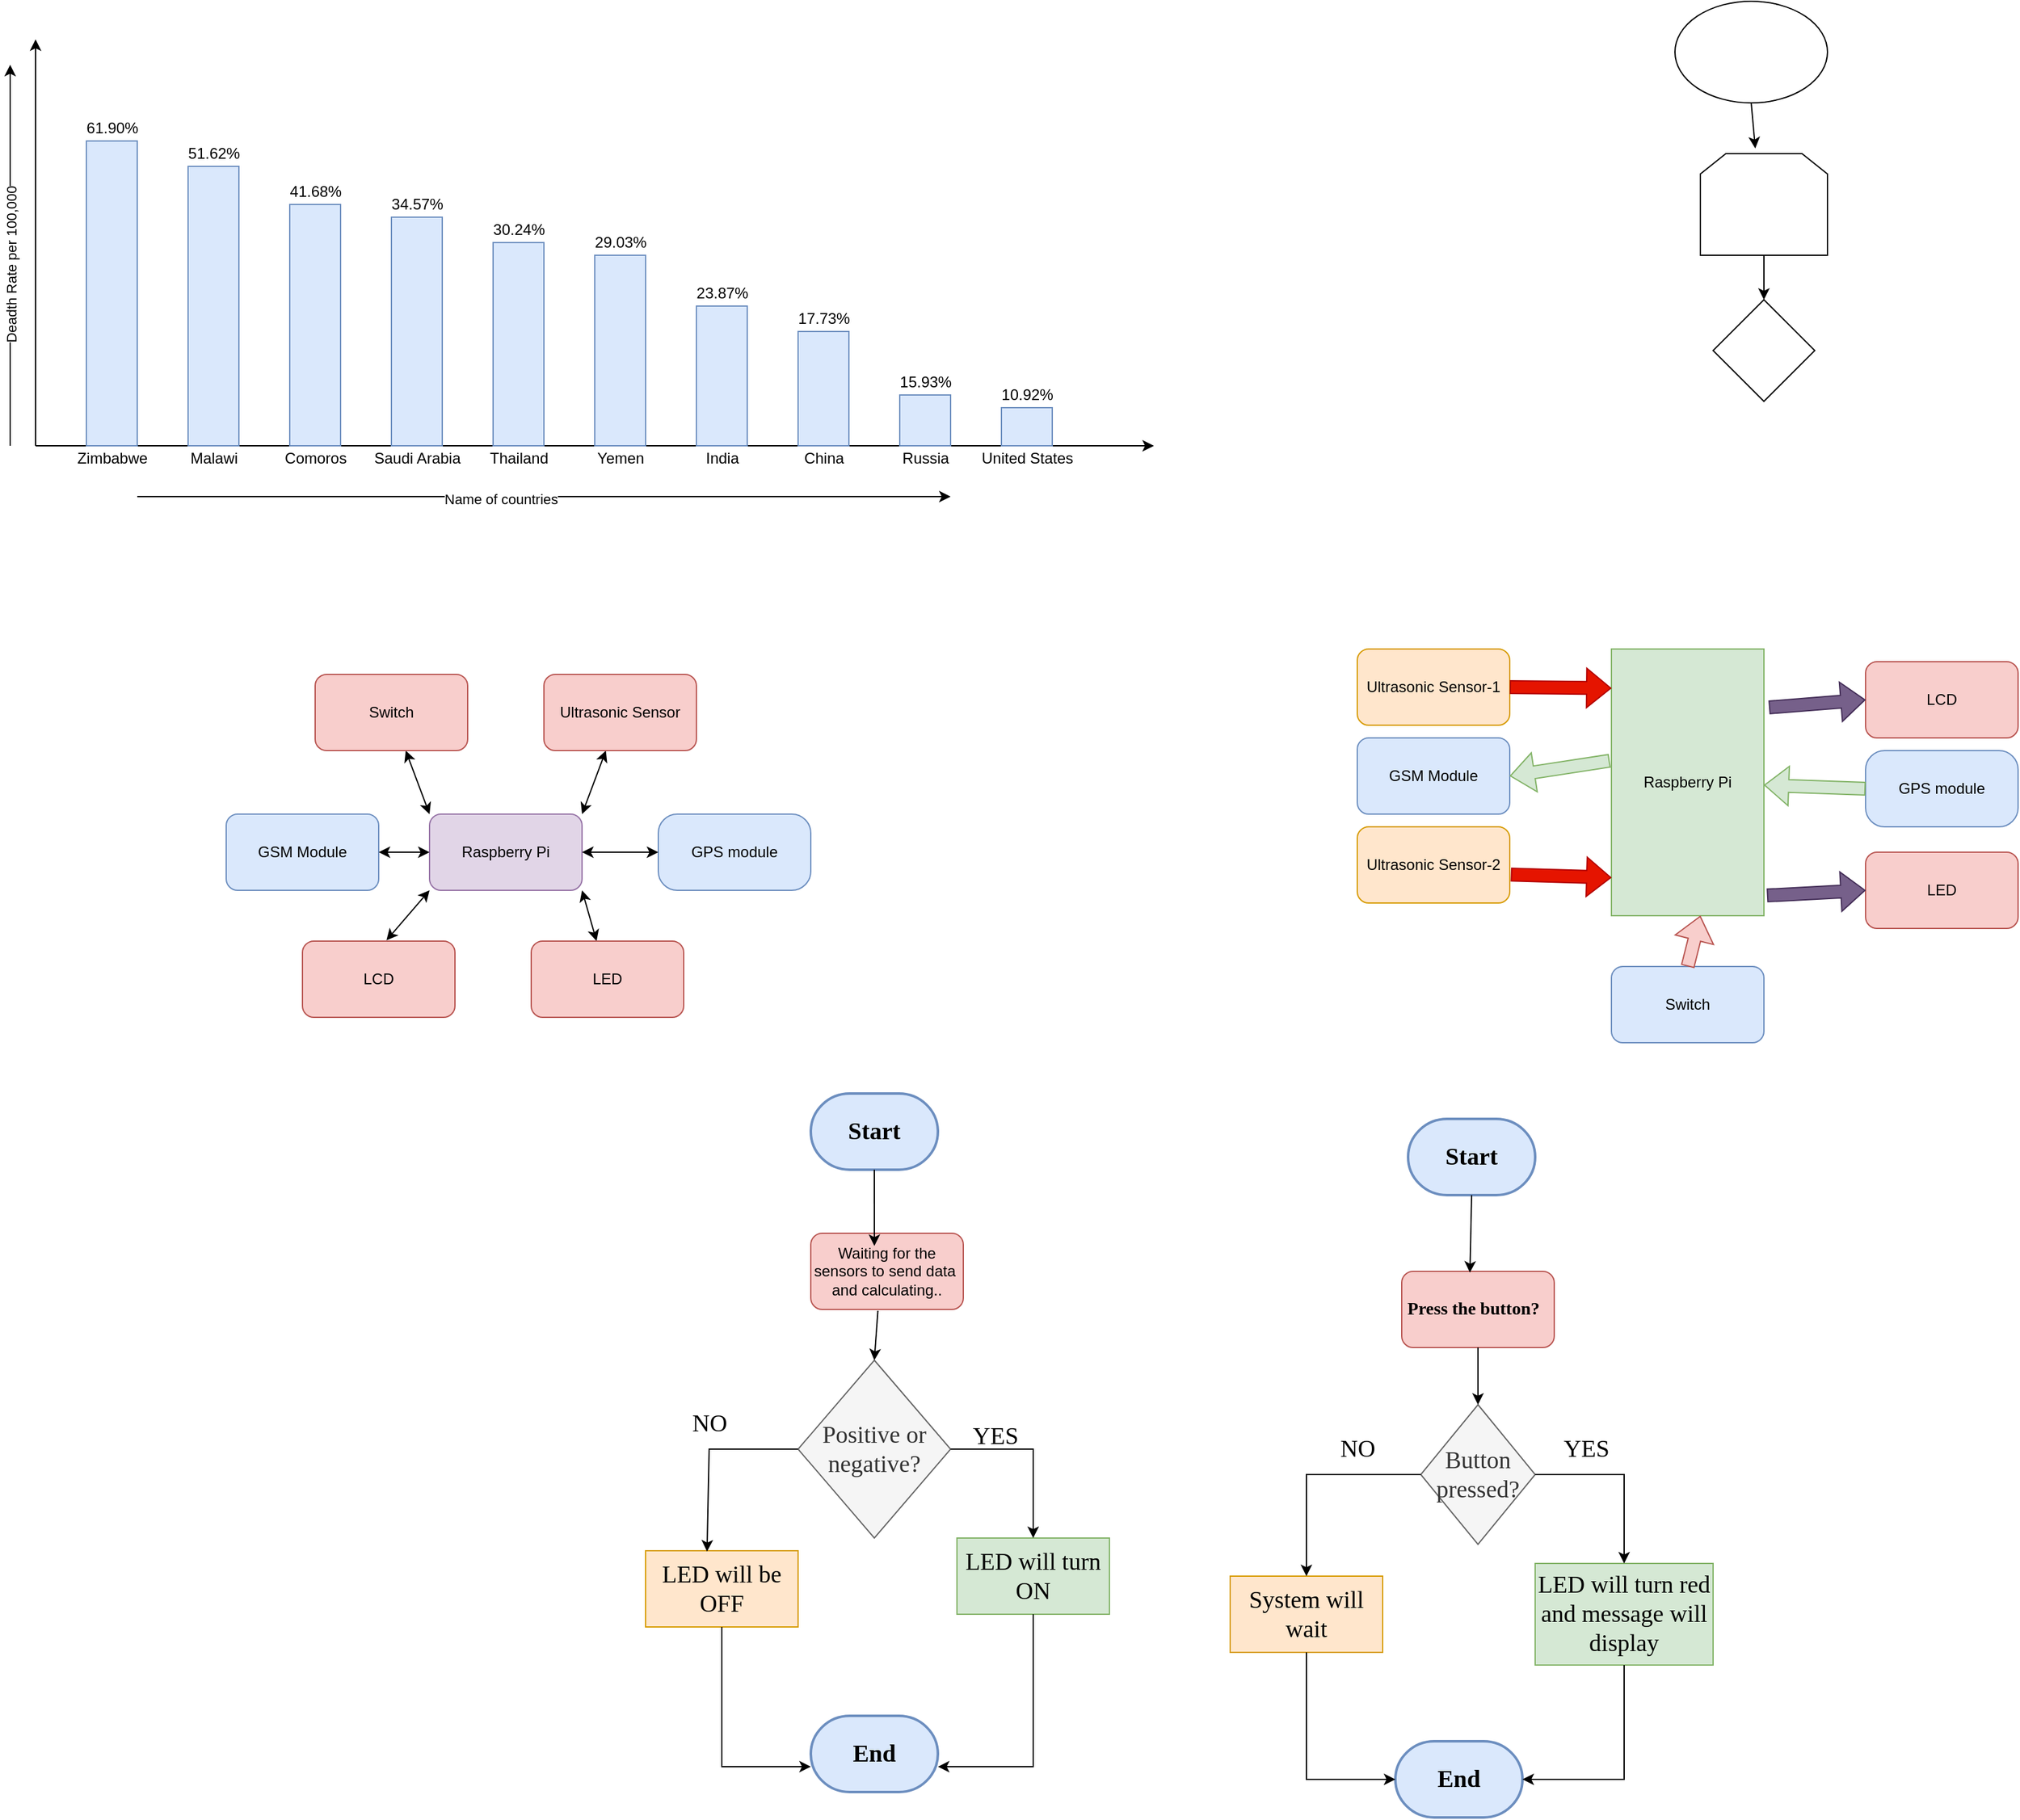 <mxfile version="18.0.2" type="github"><diagram id="Ja1XeNCDNdM596rMgVji" name="Page-1"><mxGraphModel dx="1483" dy="881" grid="1" gridSize="10" guides="1" tooltips="1" connect="1" arrows="1" fold="1" page="1" pageScale="1" pageWidth="850" pageHeight="1100" math="0" shadow="0"><root><mxCell id="0"/><mxCell id="1" parent="0"/><mxCell id="eD_W4F-ZqSLjkosWsmbn-8" value="" style="endArrow=classic;html=1;rounded=0;" parent="1" edge="1"><mxGeometry width="50" height="50" relative="1" as="geometry"><mxPoint x="160" y="360" as="sourcePoint"/><mxPoint x="160" y="40" as="targetPoint"/></mxGeometry></mxCell><mxCell id="eD_W4F-ZqSLjkosWsmbn-9" value="" style="endArrow=classic;html=1;rounded=0;" parent="1" edge="1"><mxGeometry width="50" height="50" relative="1" as="geometry"><mxPoint x="160" y="360" as="sourcePoint"/><mxPoint x="1040" y="360" as="targetPoint"/></mxGeometry></mxCell><mxCell id="eD_W4F-ZqSLjkosWsmbn-11" value="" style="rounded=0;whiteSpace=wrap;html=1;fillColor=#dae8fc;strokeColor=#6c8ebf;" parent="1" vertex="1"><mxGeometry x="200" y="120" width="40" height="240" as="geometry"/></mxCell><mxCell id="eD_W4F-ZqSLjkosWsmbn-12" value="" style="rounded=0;whiteSpace=wrap;html=1;fillColor=#dae8fc;strokeColor=#6c8ebf;" parent="1" vertex="1"><mxGeometry x="280" y="140" width="40" height="220" as="geometry"/></mxCell><mxCell id="eD_W4F-ZqSLjkosWsmbn-13" value="" style="rounded=0;whiteSpace=wrap;html=1;fillColor=#dae8fc;strokeColor=#6c8ebf;" parent="1" vertex="1"><mxGeometry x="360" y="170" width="40" height="190" as="geometry"/></mxCell><mxCell id="eD_W4F-ZqSLjkosWsmbn-14" value="" style="rounded=0;whiteSpace=wrap;html=1;fillColor=#dae8fc;strokeColor=#6c8ebf;" parent="1" vertex="1"><mxGeometry x="440" y="180" width="40" height="180" as="geometry"/></mxCell><mxCell id="eD_W4F-ZqSLjkosWsmbn-15" value="" style="rounded=0;whiteSpace=wrap;html=1;fillColor=#dae8fc;strokeColor=#6c8ebf;" parent="1" vertex="1"><mxGeometry x="520" y="200" width="40" height="160" as="geometry"/></mxCell><mxCell id="eD_W4F-ZqSLjkosWsmbn-16" value="" style="rounded=0;whiteSpace=wrap;html=1;fillColor=#dae8fc;strokeColor=#6c8ebf;" parent="1" vertex="1"><mxGeometry x="600" y="210" width="40" height="150" as="geometry"/></mxCell><mxCell id="eD_W4F-ZqSLjkosWsmbn-17" value="" style="rounded=0;whiteSpace=wrap;html=1;fillColor=#dae8fc;strokeColor=#6c8ebf;" parent="1" vertex="1"><mxGeometry x="680" y="250" width="40" height="110" as="geometry"/></mxCell><mxCell id="eD_W4F-ZqSLjkosWsmbn-18" value="" style="rounded=0;whiteSpace=wrap;html=1;fillColor=#dae8fc;strokeColor=#6c8ebf;" parent="1" vertex="1"><mxGeometry x="760" y="270" width="40" height="90" as="geometry"/></mxCell><mxCell id="eD_W4F-ZqSLjkosWsmbn-19" value="" style="rounded=0;whiteSpace=wrap;html=1;fillColor=#dae8fc;strokeColor=#6c8ebf;" parent="1" vertex="1"><mxGeometry x="840" y="320" width="40" height="40" as="geometry"/></mxCell><mxCell id="eD_W4F-ZqSLjkosWsmbn-20" value="" style="rounded=0;whiteSpace=wrap;html=1;fillColor=#dae8fc;strokeColor=#6c8ebf;" parent="1" vertex="1"><mxGeometry x="920" y="330" width="40" height="30" as="geometry"/></mxCell><mxCell id="eD_W4F-ZqSLjkosWsmbn-21" value="Zimbabwe" style="text;html=1;align=center;verticalAlign=middle;resizable=0;points=[];autosize=1;strokeColor=none;fillColor=none;" parent="1" vertex="1"><mxGeometry x="185" y="360" width="70" height="20" as="geometry"/></mxCell><mxCell id="eD_W4F-ZqSLjkosWsmbn-22" value="Malawi" style="text;html=1;align=center;verticalAlign=middle;resizable=0;points=[];autosize=1;strokeColor=none;fillColor=none;" parent="1" vertex="1"><mxGeometry x="275" y="360" width="50" height="20" as="geometry"/></mxCell><mxCell id="eD_W4F-ZqSLjkosWsmbn-23" value="Comoros" style="text;html=1;align=center;verticalAlign=middle;resizable=0;points=[];autosize=1;strokeColor=none;fillColor=none;" parent="1" vertex="1"><mxGeometry x="350" y="360" width="60" height="20" as="geometry"/></mxCell><mxCell id="eD_W4F-ZqSLjkosWsmbn-24" value="Saudi Arabia" style="text;html=1;align=center;verticalAlign=middle;resizable=0;points=[];autosize=1;strokeColor=none;fillColor=none;" parent="1" vertex="1"><mxGeometry x="420" y="360" width="80" height="20" as="geometry"/></mxCell><mxCell id="eD_W4F-ZqSLjkosWsmbn-25" value="Thailand" style="text;html=1;align=center;verticalAlign=middle;resizable=0;points=[];autosize=1;strokeColor=none;fillColor=none;" parent="1" vertex="1"><mxGeometry x="510" y="360" width="60" height="20" as="geometry"/></mxCell><mxCell id="eD_W4F-ZqSLjkosWsmbn-26" value="Yemen" style="text;html=1;align=center;verticalAlign=middle;resizable=0;points=[];autosize=1;strokeColor=none;fillColor=none;" parent="1" vertex="1"><mxGeometry x="595" y="360" width="50" height="20" as="geometry"/></mxCell><mxCell id="eD_W4F-ZqSLjkosWsmbn-27" value="India" style="text;html=1;align=center;verticalAlign=middle;resizable=0;points=[];autosize=1;strokeColor=none;fillColor=none;" parent="1" vertex="1"><mxGeometry x="680" y="360" width="40" height="20" as="geometry"/></mxCell><mxCell id="eD_W4F-ZqSLjkosWsmbn-28" value="China" style="text;html=1;align=center;verticalAlign=middle;resizable=0;points=[];autosize=1;strokeColor=none;fillColor=none;" parent="1" vertex="1"><mxGeometry x="755" y="360" width="50" height="20" as="geometry"/></mxCell><mxCell id="eD_W4F-ZqSLjkosWsmbn-29" value="Russia" style="text;html=1;align=center;verticalAlign=middle;resizable=0;points=[];autosize=1;strokeColor=none;fillColor=none;" parent="1" vertex="1"><mxGeometry x="835" y="360" width="50" height="20" as="geometry"/></mxCell><mxCell id="eD_W4F-ZqSLjkosWsmbn-30" value="United States" style="text;html=1;align=center;verticalAlign=middle;resizable=0;points=[];autosize=1;" parent="1" vertex="1"><mxGeometry x="895" y="360" width="90" height="20" as="geometry"/></mxCell><mxCell id="eD_W4F-ZqSLjkosWsmbn-32" value="61.90%" style="text;html=1;align=center;verticalAlign=middle;resizable=0;points=[];autosize=1;strokeColor=none;fillColor=none;" parent="1" vertex="1"><mxGeometry x="190" y="100" width="60" height="20" as="geometry"/></mxCell><mxCell id="eD_W4F-ZqSLjkosWsmbn-33" value="51.62%" style="text;html=1;align=center;verticalAlign=middle;resizable=0;points=[];autosize=1;strokeColor=none;fillColor=none;" parent="1" vertex="1"><mxGeometry x="270" y="120" width="60" height="20" as="geometry"/></mxCell><mxCell id="eD_W4F-ZqSLjkosWsmbn-34" value="41.68%" style="text;html=1;align=center;verticalAlign=middle;resizable=0;points=[];autosize=1;strokeColor=none;fillColor=none;" parent="1" vertex="1"><mxGeometry x="350" y="150" width="60" height="20" as="geometry"/></mxCell><mxCell id="eD_W4F-ZqSLjkosWsmbn-35" value="34.57%" style="text;html=1;align=center;verticalAlign=middle;resizable=0;points=[];autosize=1;strokeColor=none;fillColor=none;" parent="1" vertex="1"><mxGeometry x="430" y="160" width="60" height="20" as="geometry"/></mxCell><mxCell id="eD_W4F-ZqSLjkosWsmbn-36" value="30.24%" style="text;html=1;align=center;verticalAlign=middle;resizable=0;points=[];autosize=1;strokeColor=none;fillColor=none;" parent="1" vertex="1"><mxGeometry x="510" y="180" width="60" height="20" as="geometry"/></mxCell><mxCell id="eD_W4F-ZqSLjkosWsmbn-37" value="29.03%" style="text;html=1;align=center;verticalAlign=middle;resizable=0;points=[];autosize=1;strokeColor=none;fillColor=none;" parent="1" vertex="1"><mxGeometry x="590" y="190" width="60" height="20" as="geometry"/></mxCell><mxCell id="eD_W4F-ZqSLjkosWsmbn-38" value="23.87%" style="text;html=1;align=center;verticalAlign=middle;resizable=0;points=[];autosize=1;strokeColor=none;fillColor=none;" parent="1" vertex="1"><mxGeometry x="670" y="230" width="60" height="20" as="geometry"/></mxCell><mxCell id="eD_W4F-ZqSLjkosWsmbn-39" value="17.73%" style="text;html=1;align=center;verticalAlign=middle;resizable=0;points=[];autosize=1;strokeColor=none;fillColor=none;" parent="1" vertex="1"><mxGeometry x="750" y="250" width="60" height="20" as="geometry"/></mxCell><mxCell id="eD_W4F-ZqSLjkosWsmbn-40" value="15.93%" style="text;html=1;align=center;verticalAlign=middle;resizable=0;points=[];autosize=1;strokeColor=none;fillColor=none;" parent="1" vertex="1"><mxGeometry x="830" y="300" width="60" height="20" as="geometry"/></mxCell><mxCell id="eD_W4F-ZqSLjkosWsmbn-41" value="10.92%" style="text;html=1;align=center;verticalAlign=middle;resizable=0;points=[];autosize=1;strokeColor=none;fillColor=none;" parent="1" vertex="1"><mxGeometry x="910" y="310" width="60" height="20" as="geometry"/></mxCell><mxCell id="eD_W4F-ZqSLjkosWsmbn-42" value="" style="endArrow=classic;html=1;rounded=0;" parent="1" edge="1"><mxGeometry width="50" height="50" relative="1" as="geometry"><mxPoint x="240" y="400" as="sourcePoint"/><mxPoint x="880" y="400" as="targetPoint"/></mxGeometry></mxCell><mxCell id="eD_W4F-ZqSLjkosWsmbn-43" value="Name of countries" style="edgeLabel;html=1;align=center;verticalAlign=middle;resizable=0;points=[];" parent="eD_W4F-ZqSLjkosWsmbn-42" vertex="1" connectable="0"><mxGeometry x="-0.106" y="-2" relative="1" as="geometry"><mxPoint as="offset"/></mxGeometry></mxCell><mxCell id="eD_W4F-ZqSLjkosWsmbn-44" value="" style="endArrow=classic;html=1;rounded=0;" parent="1" edge="1"><mxGeometry width="50" height="50" relative="1" as="geometry"><mxPoint x="140" y="360" as="sourcePoint"/><mxPoint x="140" y="60" as="targetPoint"/></mxGeometry></mxCell><mxCell id="eD_W4F-ZqSLjkosWsmbn-45" value="Deadth Rate per 100,000" style="edgeLabel;html=1;align=center;verticalAlign=middle;resizable=0;points=[];rotation=-90;" parent="eD_W4F-ZqSLjkosWsmbn-44" vertex="1" connectable="0"><mxGeometry x="-0.049" y="-1" relative="1" as="geometry"><mxPoint as="offset"/></mxGeometry></mxCell><mxCell id="eD_W4F-ZqSLjkosWsmbn-46" value="Raspberry Pi" style="rounded=1;whiteSpace=wrap;html=1;fillColor=#e1d5e7;strokeColor=#9673a6;" parent="1" vertex="1"><mxGeometry x="470" y="650" width="120" height="60" as="geometry"/></mxCell><mxCell id="eD_W4F-ZqSLjkosWsmbn-52" value="" style="endArrow=classic;startArrow=classic;html=1;rounded=0;" parent="1" target="eD_W4F-ZqSLjkosWsmbn-57" edge="1"><mxGeometry width="50" height="50" relative="1" as="geometry"><mxPoint x="590" y="650" as="sourcePoint"/><mxPoint x="640" y="600" as="targetPoint"/></mxGeometry></mxCell><mxCell id="eD_W4F-ZqSLjkosWsmbn-53" value="" style="endArrow=classic;startArrow=classic;html=1;rounded=0;entryX=0;entryY=1;entryDx=0;entryDy=0;exitX=0.551;exitY=-0.01;exitDx=0;exitDy=0;exitPerimeter=0;" parent="1" source="eD_W4F-ZqSLjkosWsmbn-60" target="eD_W4F-ZqSLjkosWsmbn-46" edge="1"><mxGeometry width="50" height="50" relative="1" as="geometry"><mxPoint x="435" y="760" as="sourcePoint"/><mxPoint x="485" y="710" as="targetPoint"/></mxGeometry></mxCell><mxCell id="eD_W4F-ZqSLjkosWsmbn-54" value="" style="endArrow=classic;startArrow=classic;html=1;rounded=0;" parent="1" target="eD_W4F-ZqSLjkosWsmbn-58" edge="1"><mxGeometry width="50" height="50" relative="1" as="geometry"><mxPoint x="590" y="710" as="sourcePoint"/><mxPoint x="640" y="750" as="targetPoint"/></mxGeometry></mxCell><mxCell id="eD_W4F-ZqSLjkosWsmbn-55" value="" style="endArrow=classic;startArrow=classic;html=1;rounded=0;" parent="1" target="eD_W4F-ZqSLjkosWsmbn-56" edge="1"><mxGeometry width="50" height="50" relative="1" as="geometry"><mxPoint x="470" y="650" as="sourcePoint"/><mxPoint x="400" y="610" as="targetPoint"/></mxGeometry></mxCell><mxCell id="eD_W4F-ZqSLjkosWsmbn-56" value="Switch" style="rounded=1;whiteSpace=wrap;html=1;fillColor=#f8cecc;strokeColor=#b85450;" parent="1" vertex="1"><mxGeometry x="380" y="540.0" width="120" height="60" as="geometry"/></mxCell><mxCell id="eD_W4F-ZqSLjkosWsmbn-57" value="Ultrasonic Sensor" style="rounded=1;whiteSpace=wrap;html=1;fillColor=#f8cecc;strokeColor=#b85450;" parent="1" vertex="1"><mxGeometry x="560" y="540.0" width="120" height="60" as="geometry"/></mxCell><mxCell id="eD_W4F-ZqSLjkosWsmbn-58" value="LED" style="rounded=1;whiteSpace=wrap;html=1;fillColor=#f8cecc;strokeColor=#b85450;" parent="1" vertex="1"><mxGeometry x="550" y="750" width="120" height="60" as="geometry"/></mxCell><mxCell id="eD_W4F-ZqSLjkosWsmbn-60" value="LCD" style="rounded=1;whiteSpace=wrap;html=1;fillColor=#f8cecc;strokeColor=#b85450;" parent="1" vertex="1"><mxGeometry x="370" y="750" width="120" height="60" as="geometry"/></mxCell><mxCell id="eD_W4F-ZqSLjkosWsmbn-61" value="&lt;span&gt;Raspberry Pi&lt;/span&gt;" style="rounded=0;whiteSpace=wrap;html=1;fillColor=#d5e8d4;strokeColor=#82b366;" parent="1" vertex="1"><mxGeometry x="1400" y="520" width="120" height="210" as="geometry"/></mxCell><mxCell id="eD_W4F-ZqSLjkosWsmbn-62" value="Switch" style="rounded=1;whiteSpace=wrap;html=1;fillColor=#dae8fc;strokeColor=#6c8ebf;" parent="1" vertex="1"><mxGeometry x="1400" y="770" width="120" height="60" as="geometry"/></mxCell><mxCell id="eD_W4F-ZqSLjkosWsmbn-66" value="&lt;span&gt;LED&lt;/span&gt;" style="rounded=1;whiteSpace=wrap;html=1;fillColor=#f8cecc;strokeColor=#b85450;" parent="1" vertex="1"><mxGeometry x="1600" y="680" width="120" height="60" as="geometry"/></mxCell><mxCell id="eD_W4F-ZqSLjkosWsmbn-67" value="&lt;span&gt;Ultrasonic Sensor-2&lt;/span&gt;" style="rounded=1;whiteSpace=wrap;html=1;fillColor=#ffe6cc;strokeColor=#d79b00;" parent="1" vertex="1"><mxGeometry x="1200" y="660" width="120" height="60" as="geometry"/></mxCell><mxCell id="eD_W4F-ZqSLjkosWsmbn-68" value="&lt;span&gt;Ultrasonic Sensor-1&lt;/span&gt;" style="rounded=1;whiteSpace=wrap;html=1;fillColor=#ffe6cc;strokeColor=#d79b00;" parent="1" vertex="1"><mxGeometry x="1200" y="520" width="120" height="60" as="geometry"/></mxCell><mxCell id="eD_W4F-ZqSLjkosWsmbn-69" value="LCD" style="rounded=1;whiteSpace=wrap;html=1;fillColor=#f8cecc;strokeColor=#b85450;" parent="1" vertex="1"><mxGeometry x="1600" y="530" width="120" height="60" as="geometry"/></mxCell><mxCell id="eD_W4F-ZqSLjkosWsmbn-71" value="" style="shape=flexArrow;endArrow=classic;html=1;rounded=0;entryX=0;entryY=0.147;entryDx=0;entryDy=0;entryPerimeter=0;exitX=1;exitY=0.5;exitDx=0;exitDy=0;fillColor=#e51400;strokeColor=#B20000;" parent="1" source="eD_W4F-ZqSLjkosWsmbn-68" target="eD_W4F-ZqSLjkosWsmbn-61" edge="1"><mxGeometry width="50" height="50" relative="1" as="geometry"><mxPoint x="1320" y="630" as="sourcePoint"/><mxPoint x="1370" y="580" as="targetPoint"/></mxGeometry></mxCell><mxCell id="eD_W4F-ZqSLjkosWsmbn-72" value="" style="shape=flexArrow;endArrow=classic;html=1;rounded=0;exitX=1.007;exitY=0.627;exitDx=0;exitDy=0;exitPerimeter=0;entryX=0;entryY=0.857;entryDx=0;entryDy=0;entryPerimeter=0;fillColor=#e51400;strokeColor=#B20000;" parent="1" source="eD_W4F-ZqSLjkosWsmbn-67" target="eD_W4F-ZqSLjkosWsmbn-61" edge="1"><mxGeometry width="50" height="50" relative="1" as="geometry"><mxPoint x="1430" y="720" as="sourcePoint"/><mxPoint x="1480" y="670" as="targetPoint"/></mxGeometry></mxCell><mxCell id="eD_W4F-ZqSLjkosWsmbn-74" value="" style="shape=flexArrow;endArrow=classic;html=1;rounded=0;entryX=0;entryY=0.5;entryDx=0;entryDy=0;exitX=1.033;exitY=0.219;exitDx=0;exitDy=0;exitPerimeter=0;fillColor=#76608a;strokeColor=#432D57;" parent="1" source="eD_W4F-ZqSLjkosWsmbn-61" target="eD_W4F-ZqSLjkosWsmbn-69" edge="1"><mxGeometry width="50" height="50" relative="1" as="geometry"><mxPoint x="1430" y="720" as="sourcePoint"/><mxPoint x="1480" y="670" as="targetPoint"/></mxGeometry></mxCell><mxCell id="eD_W4F-ZqSLjkosWsmbn-75" value="" style="shape=flexArrow;endArrow=classic;html=1;rounded=0;entryX=0;entryY=0.5;entryDx=0;entryDy=0;exitX=1.02;exitY=0.924;exitDx=0;exitDy=0;exitPerimeter=0;fillColor=#76608a;strokeColor=#432D57;" parent="1" source="eD_W4F-ZqSLjkosWsmbn-61" target="eD_W4F-ZqSLjkosWsmbn-66" edge="1"><mxGeometry width="50" height="50" relative="1" as="geometry"><mxPoint x="1430" y="720" as="sourcePoint"/><mxPoint x="1480" y="670" as="targetPoint"/></mxGeometry></mxCell><mxCell id="eD_W4F-ZqSLjkosWsmbn-76" value="" style="ellipse;whiteSpace=wrap;html=1;" parent="1" vertex="1"><mxGeometry x="1450" y="10" width="120" height="80" as="geometry"/></mxCell><mxCell id="eD_W4F-ZqSLjkosWsmbn-78" value="" style="rhombus;whiteSpace=wrap;html=1;" parent="1" vertex="1"><mxGeometry x="1480" y="245" width="80" height="80" as="geometry"/></mxCell><mxCell id="eD_W4F-ZqSLjkosWsmbn-81" value="" style="edgeStyle=orthogonalEdgeStyle;rounded=0;orthogonalLoop=1;jettySize=auto;html=1;" parent="1" source="eD_W4F-ZqSLjkosWsmbn-79" target="eD_W4F-ZqSLjkosWsmbn-78" edge="1"><mxGeometry relative="1" as="geometry"/></mxCell><mxCell id="eD_W4F-ZqSLjkosWsmbn-79" value="" style="shape=loopLimit;whiteSpace=wrap;html=1;" parent="1" vertex="1"><mxGeometry x="1470" y="130" width="100" height="80" as="geometry"/></mxCell><mxCell id="eD_W4F-ZqSLjkosWsmbn-80" value="" style="endArrow=classic;html=1;rounded=0;exitX=0.5;exitY=1;exitDx=0;exitDy=0;entryX=0.432;entryY=-0.052;entryDx=0;entryDy=0;entryPerimeter=0;" parent="1" source="eD_W4F-ZqSLjkosWsmbn-76" target="eD_W4F-ZqSLjkosWsmbn-79" edge="1"><mxGeometry width="50" height="50" relative="1" as="geometry"><mxPoint x="1500" y="300" as="sourcePoint"/><mxPoint x="1520" y="330" as="targetPoint"/></mxGeometry></mxCell><mxCell id="PcfDWgKHmJk-7Qb6r5zX-1" value="&lt;font size=&quot;1&quot; face=&quot;Times New Roman&quot;&gt;&lt;b style=&quot;font-size: 19px;&quot;&gt;Start&lt;/b&gt;&lt;/font&gt;" style="strokeWidth=2;html=1;shape=mxgraph.flowchart.terminator;whiteSpace=wrap;fillColor=#dae8fc;strokeColor=#6c8ebf;" parent="1" vertex="1"><mxGeometry x="770" y="870" width="100" height="60" as="geometry"/></mxCell><mxCell id="PcfDWgKHmJk-7Qb6r5zX-3" value="&lt;b style=&quot;font-family: &amp;quot;Times New Roman&amp;quot;; font-size: 19px;&quot;&gt;Start&lt;/b&gt;" style="strokeWidth=2;html=1;shape=mxgraph.flowchart.terminator;whiteSpace=wrap;fillColor=#dae8fc;strokeColor=#6c8ebf;" parent="1" vertex="1"><mxGeometry x="1240" y="890" width="100" height="60" as="geometry"/></mxCell><mxCell id="PcfDWgKHmJk-7Qb6r5zX-4" value="&lt;font face=&quot;Times New Roman&quot;&gt;&lt;span style=&quot;font-size: 19px;&quot;&gt;&lt;b&gt;End&lt;/b&gt;&lt;/span&gt;&lt;/font&gt;" style="strokeWidth=2;html=1;shape=mxgraph.flowchart.terminator;whiteSpace=wrap;fillColor=#dae8fc;strokeColor=#6c8ebf;" parent="1" vertex="1"><mxGeometry x="770" y="1360" width="100" height="60" as="geometry"/></mxCell><mxCell id="PcfDWgKHmJk-7Qb6r5zX-5" value="&lt;font size=&quot;1&quot; face=&quot;Times New Roman&quot;&gt;&lt;b style=&quot;font-size: 19px;&quot;&gt;End&lt;/b&gt;&lt;/font&gt;" style="strokeWidth=2;html=1;shape=mxgraph.flowchart.terminator;whiteSpace=wrap;fillColor=#dae8fc;strokeColor=#6c8ebf;" parent="1" vertex="1"><mxGeometry x="1230" y="1380" width="100" height="60" as="geometry"/></mxCell><mxCell id="PcfDWgKHmJk-7Qb6r5zX-6" value="&lt;b&gt;&lt;font style=&quot;font-size: 14px;&quot; face=&quot;Times New Roman&quot;&gt;Press the button?&amp;nbsp;&amp;nbsp;&lt;/font&gt;&lt;/b&gt;" style="rounded=1;whiteSpace=wrap;html=1;fillColor=#f8cecc;strokeColor=#b85450;" parent="1" vertex="1"><mxGeometry x="1235" y="1010" width="120" height="60" as="geometry"/></mxCell><mxCell id="PcfDWgKHmJk-7Qb6r5zX-7" value="Waiting for the sensors to send data&amp;nbsp; and calculating.." style="rounded=1;whiteSpace=wrap;html=1;fillColor=#f8cecc;strokeColor=#b85450;" parent="1" vertex="1"><mxGeometry x="770" y="980" width="120" height="60" as="geometry"/></mxCell><mxCell id="PcfDWgKHmJk-7Qb6r5zX-9" value="Positive or negative?" style="rhombus;whiteSpace=wrap;html=1;fontFamily=Times New Roman;fontSize=19;fillColor=#f5f5f5;fontColor=#333333;strokeColor=#666666;" parent="1" vertex="1"><mxGeometry x="760" y="1080" width="120" height="140" as="geometry"/></mxCell><mxCell id="PcfDWgKHmJk-7Qb6r5zX-10" value="Button pressed?" style="rhombus;whiteSpace=wrap;html=1;fontFamily=Times New Roman;fontSize=19;fillColor=#f5f5f5;fontColor=#333333;strokeColor=#666666;" parent="1" vertex="1"><mxGeometry x="1250" y="1115" width="90" height="110" as="geometry"/></mxCell><mxCell id="PcfDWgKHmJk-7Qb6r5zX-11" value="LED will be OFF" style="rounded=0;whiteSpace=wrap;html=1;fontFamily=Times New Roman;fontSize=19;fillColor=#ffe6cc;strokeColor=#d79b00;" parent="1" vertex="1"><mxGeometry x="640" y="1230" width="120" height="60" as="geometry"/></mxCell><mxCell id="PcfDWgKHmJk-7Qb6r5zX-12" value="LED will turn ON" style="rounded=0;whiteSpace=wrap;html=1;fontFamily=Times New Roman;fontSize=19;fillColor=#d5e8d4;strokeColor=#82b366;" parent="1" vertex="1"><mxGeometry x="885" y="1220" width="120" height="60" as="geometry"/></mxCell><mxCell id="PcfDWgKHmJk-7Qb6r5zX-14" value="System will wait" style="rounded=0;whiteSpace=wrap;html=1;fontFamily=Times New Roman;fontSize=19;fillColor=#ffe6cc;strokeColor=#d79b00;" parent="1" vertex="1"><mxGeometry x="1100" y="1250" width="120" height="60" as="geometry"/></mxCell><mxCell id="PcfDWgKHmJk-7Qb6r5zX-15" value="LED will turn red and message will display" style="rounded=0;whiteSpace=wrap;html=1;fontFamily=Times New Roman;fontSize=19;fillColor=#d5e8d4;strokeColor=#82b366;" parent="1" vertex="1"><mxGeometry x="1340" y="1240" width="140" height="80" as="geometry"/></mxCell><mxCell id="PcfDWgKHmJk-7Qb6r5zX-16" value="" style="endArrow=classic;html=1;rounded=0;fontFamily=Times New Roman;fontSize=19;exitX=0.5;exitY=1;exitDx=0;exitDy=0;exitPerimeter=0;entryX=0.417;entryY=0.167;entryDx=0;entryDy=0;entryPerimeter=0;" parent="1" source="PcfDWgKHmJk-7Qb6r5zX-1" target="PcfDWgKHmJk-7Qb6r5zX-7" edge="1"><mxGeometry width="50" height="50" relative="1" as="geometry"><mxPoint x="1050" y="1180" as="sourcePoint"/><mxPoint x="1100" y="1130" as="targetPoint"/></mxGeometry></mxCell><mxCell id="PcfDWgKHmJk-7Qb6r5zX-18" value="" style="endArrow=classic;html=1;rounded=0;fontFamily=Times New Roman;fontSize=19;exitX=1;exitY=0.5;exitDx=0;exitDy=0;entryX=0.5;entryY=0;entryDx=0;entryDy=0;" parent="1" source="PcfDWgKHmJk-7Qb6r5zX-9" target="PcfDWgKHmJk-7Qb6r5zX-12" edge="1"><mxGeometry width="50" height="50" relative="1" as="geometry"><mxPoint x="930" y="1130" as="sourcePoint"/><mxPoint x="980" y="1150" as="targetPoint"/><Array as="points"><mxPoint x="945" y="1150"/></Array></mxGeometry></mxCell><mxCell id="PcfDWgKHmJk-7Qb6r5zX-19" value="" style="endArrow=classic;html=1;rounded=0;fontFamily=Times New Roman;fontSize=19;exitX=0.44;exitY=1.017;exitDx=0;exitDy=0;exitPerimeter=0;entryX=0.5;entryY=0;entryDx=0;entryDy=0;" parent="1" source="PcfDWgKHmJk-7Qb6r5zX-7" target="PcfDWgKHmJk-7Qb6r5zX-9" edge="1"><mxGeometry width="50" height="50" relative="1" as="geometry"><mxPoint x="1050" y="1180" as="sourcePoint"/><mxPoint x="1100" y="1130" as="targetPoint"/></mxGeometry></mxCell><mxCell id="PcfDWgKHmJk-7Qb6r5zX-20" value="" style="endArrow=classic;html=1;rounded=0;fontFamily=Times New Roman;fontSize=19;exitX=0;exitY=0.5;exitDx=0;exitDy=0;entryX=0.403;entryY=0.01;entryDx=0;entryDy=0;entryPerimeter=0;" parent="1" source="PcfDWgKHmJk-7Qb6r5zX-9" target="PcfDWgKHmJk-7Qb6r5zX-11" edge="1"><mxGeometry width="50" height="50" relative="1" as="geometry"><mxPoint x="1050" y="1250" as="sourcePoint"/><mxPoint x="1100" y="1200" as="targetPoint"/><Array as="points"><mxPoint x="690" y="1150"/></Array></mxGeometry></mxCell><mxCell id="PcfDWgKHmJk-7Qb6r5zX-21" value="" style="endArrow=classic;html=1;rounded=0;fontFamily=Times New Roman;fontSize=19;exitX=0.5;exitY=1;exitDx=0;exitDy=0;entryX=0;entryY=0.667;entryDx=0;entryDy=0;entryPerimeter=0;" parent="1" source="PcfDWgKHmJk-7Qb6r5zX-11" target="PcfDWgKHmJk-7Qb6r5zX-4" edge="1"><mxGeometry width="50" height="50" relative="1" as="geometry"><mxPoint x="1050" y="1290" as="sourcePoint"/><mxPoint x="1100" y="1240" as="targetPoint"/><Array as="points"><mxPoint x="700" y="1400"/></Array></mxGeometry></mxCell><mxCell id="PcfDWgKHmJk-7Qb6r5zX-22" value="" style="endArrow=classic;html=1;rounded=0;fontFamily=Times New Roman;fontSize=19;exitX=0.5;exitY=1;exitDx=0;exitDy=0;entryX=1;entryY=0.667;entryDx=0;entryDy=0;entryPerimeter=0;" parent="1" source="PcfDWgKHmJk-7Qb6r5zX-12" target="PcfDWgKHmJk-7Qb6r5zX-4" edge="1"><mxGeometry width="50" height="50" relative="1" as="geometry"><mxPoint x="1050" y="1290" as="sourcePoint"/><mxPoint x="1100" y="1240" as="targetPoint"/><Array as="points"><mxPoint x="945" y="1400"/></Array></mxGeometry></mxCell><mxCell id="PcfDWgKHmJk-7Qb6r5zX-23" value="" style="endArrow=classic;html=1;rounded=0;fontFamily=Times New Roman;fontSize=19;entryX=1;entryY=0.5;entryDx=0;entryDy=0;entryPerimeter=0;exitX=0.5;exitY=1;exitDx=0;exitDy=0;" parent="1" source="PcfDWgKHmJk-7Qb6r5zX-15" target="PcfDWgKHmJk-7Qb6r5zX-5" edge="1"><mxGeometry width="50" height="50" relative="1" as="geometry"><mxPoint x="1050" y="1170" as="sourcePoint"/><mxPoint x="1100" y="1120" as="targetPoint"/><Array as="points"><mxPoint x="1410" y="1410"/></Array></mxGeometry></mxCell><mxCell id="PcfDWgKHmJk-7Qb6r5zX-24" value="" style="endArrow=classic;html=1;rounded=0;fontFamily=Times New Roman;fontSize=19;entryX=0;entryY=0.5;entryDx=0;entryDy=0;entryPerimeter=0;" parent="1" target="PcfDWgKHmJk-7Qb6r5zX-5" edge="1"><mxGeometry width="50" height="50" relative="1" as="geometry"><mxPoint x="1160" y="1310" as="sourcePoint"/><mxPoint x="1100" y="1120" as="targetPoint"/><Array as="points"><mxPoint x="1160" y="1410"/></Array></mxGeometry></mxCell><mxCell id="PcfDWgKHmJk-7Qb6r5zX-25" value="" style="endArrow=classic;html=1;rounded=0;fontFamily=Times New Roman;fontSize=19;entryX=0.5;entryY=0;entryDx=0;entryDy=0;exitX=1;exitY=0.5;exitDx=0;exitDy=0;" parent="1" source="PcfDWgKHmJk-7Qb6r5zX-10" target="PcfDWgKHmJk-7Qb6r5zX-15" edge="1"><mxGeometry width="50" height="50" relative="1" as="geometry"><mxPoint x="1050" y="1170" as="sourcePoint"/><mxPoint x="1100" y="1120" as="targetPoint"/><Array as="points"><mxPoint x="1410" y="1170"/></Array></mxGeometry></mxCell><mxCell id="PcfDWgKHmJk-7Qb6r5zX-26" value="" style="endArrow=classic;html=1;rounded=0;fontFamily=Times New Roman;fontSize=19;entryX=0.5;entryY=0;entryDx=0;entryDy=0;exitX=0;exitY=0.5;exitDx=0;exitDy=0;" parent="1" source="PcfDWgKHmJk-7Qb6r5zX-10" target="PcfDWgKHmJk-7Qb6r5zX-14" edge="1"><mxGeometry width="50" height="50" relative="1" as="geometry"><mxPoint x="1050" y="1170" as="sourcePoint"/><mxPoint x="1100" y="1120" as="targetPoint"/><Array as="points"><mxPoint x="1160" y="1170"/></Array></mxGeometry></mxCell><mxCell id="PcfDWgKHmJk-7Qb6r5zX-27" value="" style="endArrow=classic;html=1;rounded=0;fontFamily=Times New Roman;fontSize=19;entryX=0.5;entryY=0;entryDx=0;entryDy=0;exitX=0.5;exitY=1;exitDx=0;exitDy=0;" parent="1" source="PcfDWgKHmJk-7Qb6r5zX-6" target="PcfDWgKHmJk-7Qb6r5zX-10" edge="1"><mxGeometry width="50" height="50" relative="1" as="geometry"><mxPoint x="1050" y="1170" as="sourcePoint"/><mxPoint x="1100" y="1120" as="targetPoint"/></mxGeometry></mxCell><mxCell id="PcfDWgKHmJk-7Qb6r5zX-28" value="" style="endArrow=classic;html=1;rounded=0;fontFamily=Times New Roman;fontSize=19;entryX=0.447;entryY=0.017;entryDx=0;entryDy=0;entryPerimeter=0;exitX=0.5;exitY=1;exitDx=0;exitDy=0;exitPerimeter=0;" parent="1" source="PcfDWgKHmJk-7Qb6r5zX-3" target="PcfDWgKHmJk-7Qb6r5zX-6" edge="1"><mxGeometry width="50" height="50" relative="1" as="geometry"><mxPoint x="1050" y="1170" as="sourcePoint"/><mxPoint x="1100" y="1120" as="targetPoint"/></mxGeometry></mxCell><mxCell id="PcfDWgKHmJk-7Qb6r5zX-29" value="NO" style="text;html=1;align=center;verticalAlign=middle;resizable=0;points=[];autosize=1;strokeColor=none;fillColor=none;fontSize=19;fontFamily=Times New Roman;" parent="1" vertex="1"><mxGeometry x="670" y="1115" width="40" height="30" as="geometry"/></mxCell><mxCell id="PcfDWgKHmJk-7Qb6r5zX-30" value="YES" style="text;html=1;align=center;verticalAlign=middle;resizable=0;points=[];autosize=1;strokeColor=none;fillColor=none;fontSize=19;fontFamily=Times New Roman;" parent="1" vertex="1"><mxGeometry x="890" y="1125" width="50" height="30" as="geometry"/></mxCell><mxCell id="PcfDWgKHmJk-7Qb6r5zX-31" value="NO" style="text;html=1;align=center;verticalAlign=middle;resizable=0;points=[];autosize=1;strokeColor=none;fillColor=none;fontSize=19;fontFamily=Times New Roman;" parent="1" vertex="1"><mxGeometry x="1180" y="1135" width="40" height="30" as="geometry"/></mxCell><mxCell id="PcfDWgKHmJk-7Qb6r5zX-32" value="YES" style="text;html=1;align=center;verticalAlign=middle;resizable=0;points=[];autosize=1;strokeColor=none;fillColor=none;fontSize=19;fontFamily=Times New Roman;" parent="1" vertex="1"><mxGeometry x="1355" y="1135" width="50" height="30" as="geometry"/></mxCell><mxCell id="xiDewh_TFx8BP4Pc-UbQ-1" value="&lt;span style=&quot;&quot;&gt;GSM Module&lt;/span&gt;" style="rounded=1;whiteSpace=wrap;html=1;fillColor=#dae8fc;strokeColor=#6c8ebf;" vertex="1" parent="1"><mxGeometry x="1200" y="590" width="120" height="60" as="geometry"/></mxCell><mxCell id="xiDewh_TFx8BP4Pc-UbQ-2" value="&lt;span style=&quot;&quot;&gt;GPS module&lt;/span&gt;" style="rounded=1;whiteSpace=wrap;html=1;arcSize=25;fillColor=#dae8fc;strokeColor=#6c8ebf;" vertex="1" parent="1"><mxGeometry x="650" y="650" width="120" height="60" as="geometry"/></mxCell><mxCell id="xiDewh_TFx8BP4Pc-UbQ-3" value="&lt;span style=&quot;&quot;&gt;GPS module&lt;/span&gt;" style="rounded=1;whiteSpace=wrap;html=1;arcSize=25;fillColor=#dae8fc;strokeColor=#6c8ebf;" vertex="1" parent="1"><mxGeometry x="1600" y="600" width="120" height="60" as="geometry"/></mxCell><mxCell id="xiDewh_TFx8BP4Pc-UbQ-4" value="&lt;span style=&quot;&quot;&gt;GSM Module&lt;/span&gt;" style="rounded=1;whiteSpace=wrap;html=1;fillColor=#dae8fc;strokeColor=#6c8ebf;" vertex="1" parent="1"><mxGeometry x="310" y="650" width="120" height="60" as="geometry"/></mxCell><mxCell id="xiDewh_TFx8BP4Pc-UbQ-5" value="" style="endArrow=classic;startArrow=classic;html=1;rounded=0;exitX=1;exitY=0.5;exitDx=0;exitDy=0;entryX=0;entryY=0.5;entryDx=0;entryDy=0;" edge="1" parent="1" source="eD_W4F-ZqSLjkosWsmbn-46" target="xiDewh_TFx8BP4Pc-UbQ-2"><mxGeometry width="50" height="50" relative="1" as="geometry"><mxPoint x="620" y="680" as="sourcePoint"/><mxPoint x="670" y="630" as="targetPoint"/></mxGeometry></mxCell><mxCell id="xiDewh_TFx8BP4Pc-UbQ-6" value="" style="endArrow=classic;startArrow=classic;html=1;rounded=0;exitX=1;exitY=0.5;exitDx=0;exitDy=0;" edge="1" parent="1" source="xiDewh_TFx8BP4Pc-UbQ-4"><mxGeometry width="50" height="50" relative="1" as="geometry"><mxPoint x="620" y="680" as="sourcePoint"/><mxPoint x="470" y="680" as="targetPoint"/></mxGeometry></mxCell><mxCell id="xiDewh_TFx8BP4Pc-UbQ-7" value="" style="shape=flexArrow;endArrow=classic;html=1;rounded=0;entryX=1;entryY=0.5;entryDx=0;entryDy=0;exitX=-0.011;exitY=0.419;exitDx=0;exitDy=0;exitPerimeter=0;fillColor=#d5e8d4;strokeColor=#82b366;" edge="1" parent="1" source="eD_W4F-ZqSLjkosWsmbn-61" target="xiDewh_TFx8BP4Pc-UbQ-1"><mxGeometry width="50" height="50" relative="1" as="geometry"><mxPoint x="1370" y="660" as="sourcePoint"/><mxPoint x="1420" y="610" as="targetPoint"/></mxGeometry></mxCell><mxCell id="xiDewh_TFx8BP4Pc-UbQ-8" value="" style="shape=flexArrow;endArrow=classic;html=1;rounded=0;exitX=0;exitY=0.5;exitDx=0;exitDy=0;fillColor=#d5e8d4;strokeColor=#82b366;" edge="1" parent="1" source="xiDewh_TFx8BP4Pc-UbQ-3" target="eD_W4F-ZqSLjkosWsmbn-61"><mxGeometry width="50" height="50" relative="1" as="geometry"><mxPoint x="1370" y="660" as="sourcePoint"/><mxPoint x="1420" y="610" as="targetPoint"/></mxGeometry></mxCell><mxCell id="xiDewh_TFx8BP4Pc-UbQ-9" value="" style="shape=flexArrow;endArrow=classic;html=1;rounded=0;exitX=0.5;exitY=0;exitDx=0;exitDy=0;fillColor=#f8cecc;strokeColor=#b85450;" edge="1" parent="1" source="eD_W4F-ZqSLjkosWsmbn-62"><mxGeometry width="50" height="50" relative="1" as="geometry"><mxPoint x="1450" y="670" as="sourcePoint"/><mxPoint x="1470" y="730" as="targetPoint"/></mxGeometry></mxCell></root></mxGraphModel></diagram></mxfile>